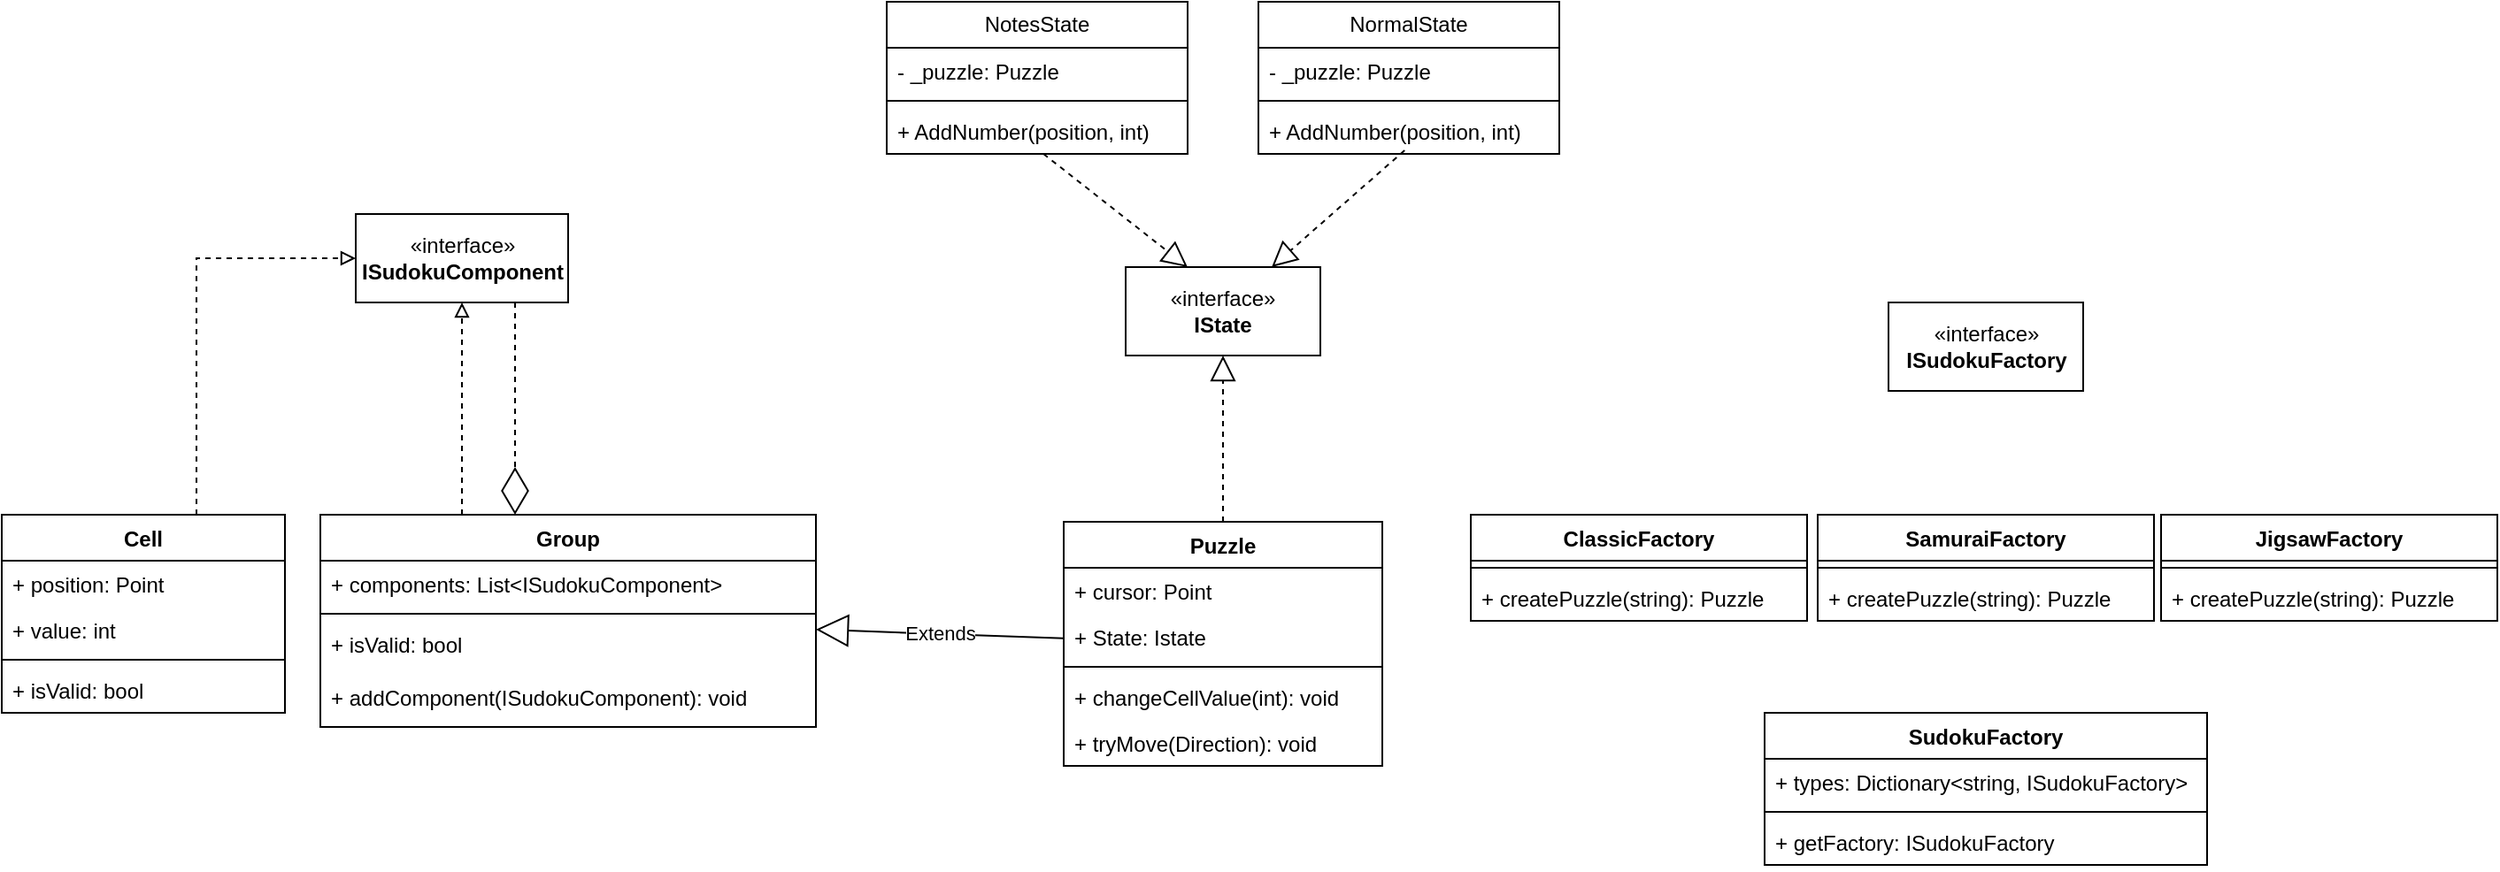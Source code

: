 <mxfile version="21.3.5" type="github">
  <diagram id="LWPgg448hWrqWxRHfcQB" name="Page-1">
    <mxGraphModel dx="2074" dy="1116" grid="1" gridSize="10" guides="1" tooltips="1" connect="1" arrows="1" fold="1" page="1" pageScale="1" pageWidth="827" pageHeight="1169" math="0" shadow="0">
      <root>
        <mxCell id="0" />
        <mxCell id="1" parent="0" />
        <mxCell id="wv0B674s6KbmI-BLAxvP-2" value="«interface»&lt;br&gt;&lt;div&gt;&lt;b&gt;ISudokuComponent&lt;/b&gt;&lt;/div&gt;" style="html=1;" parent="1" vertex="1">
          <mxGeometry x="320" y="180" width="120" height="50" as="geometry" />
        </mxCell>
        <mxCell id="wv0B674s6KbmI-BLAxvP-12" style="edgeStyle=orthogonalEdgeStyle;rounded=0;orthogonalLoop=1;jettySize=auto;html=1;endArrow=block;endFill=0;dashed=1;" parent="1" source="wv0B674s6KbmI-BLAxvP-3" target="wv0B674s6KbmI-BLAxvP-2" edge="1">
          <mxGeometry relative="1" as="geometry">
            <Array as="points">
              <mxPoint x="230" y="205" />
            </Array>
          </mxGeometry>
        </mxCell>
        <mxCell id="wv0B674s6KbmI-BLAxvP-3" value="Cell" style="swimlane;fontStyle=1;align=center;verticalAlign=top;childLayout=stackLayout;horizontal=1;startSize=26;horizontalStack=0;resizeParent=1;resizeParentMax=0;resizeLast=0;collapsible=1;marginBottom=0;" parent="1" vertex="1">
          <mxGeometry x="120" y="350" width="160" height="112" as="geometry" />
        </mxCell>
        <mxCell id="wv0B674s6KbmI-BLAxvP-34" value="+ position: Point" style="text;strokeColor=none;fillColor=none;align=left;verticalAlign=top;spacingLeft=4;spacingRight=4;overflow=hidden;rotatable=0;points=[[0,0.5],[1,0.5]];portConstraint=eastwest;" parent="wv0B674s6KbmI-BLAxvP-3" vertex="1">
          <mxGeometry y="26" width="160" height="26" as="geometry" />
        </mxCell>
        <mxCell id="wv0B674s6KbmI-BLAxvP-4" value="+ value: int" style="text;strokeColor=none;fillColor=none;align=left;verticalAlign=top;spacingLeft=4;spacingRight=4;overflow=hidden;rotatable=0;points=[[0,0.5],[1,0.5]];portConstraint=eastwest;" parent="wv0B674s6KbmI-BLAxvP-3" vertex="1">
          <mxGeometry y="52" width="160" height="26" as="geometry" />
        </mxCell>
        <mxCell id="wv0B674s6KbmI-BLAxvP-5" value="" style="line;strokeWidth=1;fillColor=none;align=left;verticalAlign=middle;spacingTop=-1;spacingLeft=3;spacingRight=3;rotatable=0;labelPosition=right;points=[];portConstraint=eastwest;strokeColor=inherit;" parent="wv0B674s6KbmI-BLAxvP-3" vertex="1">
          <mxGeometry y="78" width="160" height="8" as="geometry" />
        </mxCell>
        <mxCell id="wv0B674s6KbmI-BLAxvP-6" value="+ isValid: bool" style="text;strokeColor=none;fillColor=none;align=left;verticalAlign=top;spacingLeft=4;spacingRight=4;overflow=hidden;rotatable=0;points=[[0,0.5],[1,0.5]];portConstraint=eastwest;" parent="wv0B674s6KbmI-BLAxvP-3" vertex="1">
          <mxGeometry y="86" width="160" height="26" as="geometry" />
        </mxCell>
        <mxCell id="wv0B674s6KbmI-BLAxvP-18" style="edgeStyle=orthogonalEdgeStyle;rounded=0;orthogonalLoop=1;jettySize=auto;html=1;exitX=0.5;exitY=0;exitDx=0;exitDy=0;dashed=1;endArrow=block;endFill=0;" parent="1" source="wv0B674s6KbmI-BLAxvP-14" target="wv0B674s6KbmI-BLAxvP-2" edge="1">
          <mxGeometry relative="1" as="geometry">
            <Array as="points">
              <mxPoint x="380" y="350" />
            </Array>
          </mxGeometry>
        </mxCell>
        <mxCell id="wv0B674s6KbmI-BLAxvP-14" value="Group" style="swimlane;fontStyle=1;align=center;verticalAlign=top;childLayout=stackLayout;horizontal=1;startSize=26;horizontalStack=0;resizeParent=1;resizeParentMax=0;resizeLast=0;collapsible=1;marginBottom=0;" parent="1" vertex="1">
          <mxGeometry x="300" y="350" width="280" height="120" as="geometry" />
        </mxCell>
        <mxCell id="wv0B674s6KbmI-BLAxvP-15" value="+ components: List&lt;ISudokuComponent&gt;" style="text;strokeColor=none;fillColor=none;align=left;verticalAlign=top;spacingLeft=4;spacingRight=4;overflow=hidden;rotatable=0;points=[[0,0.5],[1,0.5]];portConstraint=eastwest;" parent="wv0B674s6KbmI-BLAxvP-14" vertex="1">
          <mxGeometry y="26" width="280" height="26" as="geometry" />
        </mxCell>
        <mxCell id="wv0B674s6KbmI-BLAxvP-16" value="" style="line;strokeWidth=1;fillColor=none;align=left;verticalAlign=middle;spacingTop=-1;spacingLeft=3;spacingRight=3;rotatable=0;labelPosition=right;points=[];portConstraint=eastwest;strokeColor=inherit;" parent="wv0B674s6KbmI-BLAxvP-14" vertex="1">
          <mxGeometry y="52" width="280" height="8" as="geometry" />
        </mxCell>
        <mxCell id="wv0B674s6KbmI-BLAxvP-17" value="+ isValid: bool" style="text;strokeColor=none;fillColor=none;align=left;verticalAlign=top;spacingLeft=4;spacingRight=4;overflow=hidden;rotatable=0;points=[[0,0.5],[1,0.5]];portConstraint=eastwest;" parent="wv0B674s6KbmI-BLAxvP-14" vertex="1">
          <mxGeometry y="60" width="280" height="30" as="geometry" />
        </mxCell>
        <mxCell id="wv0B674s6KbmI-BLAxvP-25" value="+ addComponent(ISudokuComponent): void" style="text;strokeColor=none;fillColor=none;align=left;verticalAlign=top;spacingLeft=4;spacingRight=4;overflow=hidden;rotatable=0;points=[[0,0.5],[1,0.5]];portConstraint=eastwest;" parent="wv0B674s6KbmI-BLAxvP-14" vertex="1">
          <mxGeometry y="90" width="280" height="30" as="geometry" />
        </mxCell>
        <mxCell id="wv0B674s6KbmI-BLAxvP-19" value="" style="endArrow=diamondThin;endFill=0;endSize=24;html=1;rounded=0;dashed=1;exitX=0.75;exitY=1;exitDx=0;exitDy=0;" parent="1" source="wv0B674s6KbmI-BLAxvP-2" edge="1">
          <mxGeometry width="160" relative="1" as="geometry">
            <mxPoint x="330" y="400" as="sourcePoint" />
            <mxPoint x="410" y="350" as="targetPoint" />
          </mxGeometry>
        </mxCell>
        <mxCell id="wv0B674s6KbmI-BLAxvP-26" value="Puzzle" style="swimlane;fontStyle=1;align=center;verticalAlign=top;childLayout=stackLayout;horizontal=1;startSize=26;horizontalStack=0;resizeParent=1;resizeParentMax=0;resizeLast=0;collapsible=1;marginBottom=0;" parent="1" vertex="1">
          <mxGeometry x="720" y="354" width="180" height="138" as="geometry" />
        </mxCell>
        <mxCell id="wv0B674s6KbmI-BLAxvP-27" value="+ cursor: Point" style="text;strokeColor=none;fillColor=none;align=left;verticalAlign=top;spacingLeft=4;spacingRight=4;overflow=hidden;rotatable=0;points=[[0,0.5],[1,0.5]];portConstraint=eastwest;" parent="wv0B674s6KbmI-BLAxvP-26" vertex="1">
          <mxGeometry y="26" width="180" height="26" as="geometry" />
        </mxCell>
        <mxCell id="itnUqNmYD6HMZ3Aa02fd-5" value="+ State: Istate" style="text;strokeColor=none;fillColor=none;align=left;verticalAlign=top;spacingLeft=4;spacingRight=4;overflow=hidden;rotatable=0;points=[[0,0.5],[1,0.5]];portConstraint=eastwest;" vertex="1" parent="wv0B674s6KbmI-BLAxvP-26">
          <mxGeometry y="52" width="180" height="26" as="geometry" />
        </mxCell>
        <mxCell id="wv0B674s6KbmI-BLAxvP-28" value="" style="line;strokeWidth=1;fillColor=none;align=left;verticalAlign=middle;spacingTop=-1;spacingLeft=3;spacingRight=3;rotatable=0;labelPosition=right;points=[];portConstraint=eastwest;strokeColor=inherit;" parent="wv0B674s6KbmI-BLAxvP-26" vertex="1">
          <mxGeometry y="78" width="180" height="8" as="geometry" />
        </mxCell>
        <mxCell id="wv0B674s6KbmI-BLAxvP-29" value="+ changeCellValue(int): void" style="text;strokeColor=none;fillColor=none;align=left;verticalAlign=top;spacingLeft=4;spacingRight=4;overflow=hidden;rotatable=0;points=[[0,0.5],[1,0.5]];portConstraint=eastwest;" parent="wv0B674s6KbmI-BLAxvP-26" vertex="1">
          <mxGeometry y="86" width="180" height="26" as="geometry" />
        </mxCell>
        <mxCell id="wv0B674s6KbmI-BLAxvP-32" value="+ tryMove(Direction): void" style="text;strokeColor=none;fillColor=none;align=left;verticalAlign=top;spacingLeft=4;spacingRight=4;overflow=hidden;rotatable=0;points=[[0,0.5],[1,0.5]];portConstraint=eastwest;" parent="wv0B674s6KbmI-BLAxvP-26" vertex="1">
          <mxGeometry y="112" width="180" height="26" as="geometry" />
        </mxCell>
        <mxCell id="wv0B674s6KbmI-BLAxvP-30" value="Extends" style="endArrow=block;endSize=16;endFill=0;html=1;rounded=0;" parent="1" source="wv0B674s6KbmI-BLAxvP-26" target="wv0B674s6KbmI-BLAxvP-14" edge="1">
          <mxGeometry width="160" relative="1" as="geometry">
            <mxPoint x="330" y="400" as="sourcePoint" />
            <mxPoint x="490" y="400" as="targetPoint" />
          </mxGeometry>
        </mxCell>
        <mxCell id="wv0B674s6KbmI-BLAxvP-35" value="&lt;div&gt;«interface»&lt;/div&gt;&lt;div&gt;&lt;b&gt;ISudokuFactory&lt;/b&gt;&lt;/div&gt;" style="html=1;" parent="1" vertex="1">
          <mxGeometry x="1186" y="230" width="110" height="50" as="geometry" />
        </mxCell>
        <mxCell id="wv0B674s6KbmI-BLAxvP-36" value="ClassicFactory" style="swimlane;fontStyle=1;align=center;verticalAlign=top;childLayout=stackLayout;horizontal=1;startSize=26;horizontalStack=0;resizeParent=1;resizeParentMax=0;resizeLast=0;collapsible=1;marginBottom=0;" parent="1" vertex="1">
          <mxGeometry x="950" y="350" width="190" height="60" as="geometry" />
        </mxCell>
        <mxCell id="wv0B674s6KbmI-BLAxvP-38" value="" style="line;strokeWidth=1;fillColor=none;align=left;verticalAlign=middle;spacingTop=-1;spacingLeft=3;spacingRight=3;rotatable=0;labelPosition=right;points=[];portConstraint=eastwest;strokeColor=inherit;" parent="wv0B674s6KbmI-BLAxvP-36" vertex="1">
          <mxGeometry y="26" width="190" height="8" as="geometry" />
        </mxCell>
        <mxCell id="wv0B674s6KbmI-BLAxvP-39" value="+ createPuzzle(string): Puzzle" style="text;strokeColor=none;fillColor=none;align=left;verticalAlign=top;spacingLeft=4;spacingRight=4;overflow=hidden;rotatable=0;points=[[0,0.5],[1,0.5]];portConstraint=eastwest;" parent="wv0B674s6KbmI-BLAxvP-36" vertex="1">
          <mxGeometry y="34" width="190" height="26" as="geometry" />
        </mxCell>
        <mxCell id="wv0B674s6KbmI-BLAxvP-40" value="SamuraiFactory" style="swimlane;fontStyle=1;align=center;verticalAlign=top;childLayout=stackLayout;horizontal=1;startSize=26;horizontalStack=0;resizeParent=1;resizeParentMax=0;resizeLast=0;collapsible=1;marginBottom=0;" parent="1" vertex="1">
          <mxGeometry x="1146" y="350" width="190" height="60" as="geometry" />
        </mxCell>
        <mxCell id="wv0B674s6KbmI-BLAxvP-41" value="" style="line;strokeWidth=1;fillColor=none;align=left;verticalAlign=middle;spacingTop=-1;spacingLeft=3;spacingRight=3;rotatable=0;labelPosition=right;points=[];portConstraint=eastwest;strokeColor=inherit;" parent="wv0B674s6KbmI-BLAxvP-40" vertex="1">
          <mxGeometry y="26" width="190" height="8" as="geometry" />
        </mxCell>
        <mxCell id="wv0B674s6KbmI-BLAxvP-42" value="+ createPuzzle(string): Puzzle" style="text;strokeColor=none;fillColor=none;align=left;verticalAlign=top;spacingLeft=4;spacingRight=4;overflow=hidden;rotatable=0;points=[[0,0.5],[1,0.5]];portConstraint=eastwest;" parent="wv0B674s6KbmI-BLAxvP-40" vertex="1">
          <mxGeometry y="34" width="190" height="26" as="geometry" />
        </mxCell>
        <mxCell id="wv0B674s6KbmI-BLAxvP-43" value="JigsawFactory" style="swimlane;fontStyle=1;align=center;verticalAlign=top;childLayout=stackLayout;horizontal=1;startSize=26;horizontalStack=0;resizeParent=1;resizeParentMax=0;resizeLast=0;collapsible=1;marginBottom=0;" parent="1" vertex="1">
          <mxGeometry x="1340" y="350" width="190" height="60" as="geometry" />
        </mxCell>
        <mxCell id="wv0B674s6KbmI-BLAxvP-44" value="" style="line;strokeWidth=1;fillColor=none;align=left;verticalAlign=middle;spacingTop=-1;spacingLeft=3;spacingRight=3;rotatable=0;labelPosition=right;points=[];portConstraint=eastwest;strokeColor=inherit;" parent="wv0B674s6KbmI-BLAxvP-43" vertex="1">
          <mxGeometry y="26" width="190" height="8" as="geometry" />
        </mxCell>
        <mxCell id="wv0B674s6KbmI-BLAxvP-45" value="+ createPuzzle(string): Puzzle" style="text;strokeColor=none;fillColor=none;align=left;verticalAlign=top;spacingLeft=4;spacingRight=4;overflow=hidden;rotatable=0;points=[[0,0.5],[1,0.5]];portConstraint=eastwest;" parent="wv0B674s6KbmI-BLAxvP-43" vertex="1">
          <mxGeometry y="34" width="190" height="26" as="geometry" />
        </mxCell>
        <mxCell id="wv0B674s6KbmI-BLAxvP-46" value="SudokuFactory" style="swimlane;fontStyle=1;align=center;verticalAlign=top;childLayout=stackLayout;horizontal=1;startSize=26;horizontalStack=0;resizeParent=1;resizeParentMax=0;resizeLast=0;collapsible=1;marginBottom=0;" parent="1" vertex="1">
          <mxGeometry x="1116" y="462" width="250" height="86" as="geometry" />
        </mxCell>
        <mxCell id="wv0B674s6KbmI-BLAxvP-47" value="+ types: Dictionary&lt;string, ISudokuFactory&gt;" style="text;strokeColor=none;fillColor=none;align=left;verticalAlign=top;spacingLeft=4;spacingRight=4;overflow=hidden;rotatable=0;points=[[0,0.5],[1,0.5]];portConstraint=eastwest;" parent="wv0B674s6KbmI-BLAxvP-46" vertex="1">
          <mxGeometry y="26" width="250" height="26" as="geometry" />
        </mxCell>
        <mxCell id="wv0B674s6KbmI-BLAxvP-48" value="" style="line;strokeWidth=1;fillColor=none;align=left;verticalAlign=middle;spacingTop=-1;spacingLeft=3;spacingRight=3;rotatable=0;labelPosition=right;points=[];portConstraint=eastwest;strokeColor=inherit;" parent="wv0B674s6KbmI-BLAxvP-46" vertex="1">
          <mxGeometry y="52" width="250" height="8" as="geometry" />
        </mxCell>
        <mxCell id="wv0B674s6KbmI-BLAxvP-49" value="+ getFactory: ISudokuFactory" style="text;strokeColor=none;fillColor=none;align=left;verticalAlign=top;spacingLeft=4;spacingRight=4;overflow=hidden;rotatable=0;points=[[0,0.5],[1,0.5]];portConstraint=eastwest;" parent="wv0B674s6KbmI-BLAxvP-46" vertex="1">
          <mxGeometry y="60" width="250" height="26" as="geometry" />
        </mxCell>
        <mxCell id="itnUqNmYD6HMZ3Aa02fd-1" value="NormalState" style="swimlane;fontStyle=0;childLayout=stackLayout;horizontal=1;startSize=26;fillColor=none;horizontalStack=0;resizeParent=1;resizeParentMax=0;resizeLast=0;collapsible=1;marginBottom=0;whiteSpace=wrap;html=1;" vertex="1" parent="1">
          <mxGeometry x="830" y="60" width="170" height="86" as="geometry" />
        </mxCell>
        <mxCell id="itnUqNmYD6HMZ3Aa02fd-2" value="- _puzzle: Puzzle" style="text;strokeColor=none;fillColor=none;align=left;verticalAlign=top;spacingLeft=4;spacingRight=4;overflow=hidden;rotatable=0;points=[[0,0.5],[1,0.5]];portConstraint=eastwest;whiteSpace=wrap;html=1;" vertex="1" parent="itnUqNmYD6HMZ3Aa02fd-1">
          <mxGeometry y="26" width="170" height="26" as="geometry" />
        </mxCell>
        <mxCell id="itnUqNmYD6HMZ3Aa02fd-15" value="" style="line;strokeWidth=1;fillColor=none;align=left;verticalAlign=middle;spacingTop=-1;spacingLeft=3;spacingRight=3;rotatable=0;labelPosition=right;points=[];portConstraint=eastwest;strokeColor=inherit;" vertex="1" parent="itnUqNmYD6HMZ3Aa02fd-1">
          <mxGeometry y="52" width="170" height="8" as="geometry" />
        </mxCell>
        <mxCell id="itnUqNmYD6HMZ3Aa02fd-14" value="+ AddNumber(position, int)" style="text;strokeColor=none;fillColor=none;align=left;verticalAlign=top;spacingLeft=4;spacingRight=4;overflow=hidden;rotatable=0;points=[[0,0.5],[1,0.5]];portConstraint=eastwest;whiteSpace=wrap;html=1;" vertex="1" parent="itnUqNmYD6HMZ3Aa02fd-1">
          <mxGeometry y="60" width="170" height="26" as="geometry" />
        </mxCell>
        <mxCell id="itnUqNmYD6HMZ3Aa02fd-6" value="NotesState" style="swimlane;fontStyle=0;childLayout=stackLayout;horizontal=1;startSize=26;fillColor=none;horizontalStack=0;resizeParent=1;resizeParentMax=0;resizeLast=0;collapsible=1;marginBottom=0;whiteSpace=wrap;html=1;" vertex="1" parent="1">
          <mxGeometry x="620" y="60" width="170" height="86" as="geometry" />
        </mxCell>
        <mxCell id="itnUqNmYD6HMZ3Aa02fd-7" value="- _puzzle: Puzzle" style="text;strokeColor=none;fillColor=none;align=left;verticalAlign=top;spacingLeft=4;spacingRight=4;overflow=hidden;rotatable=0;points=[[0,0.5],[1,0.5]];portConstraint=eastwest;whiteSpace=wrap;html=1;" vertex="1" parent="itnUqNmYD6HMZ3Aa02fd-6">
          <mxGeometry y="26" width="170" height="26" as="geometry" />
        </mxCell>
        <mxCell id="itnUqNmYD6HMZ3Aa02fd-13" value="" style="line;strokeWidth=1;fillColor=none;align=left;verticalAlign=middle;spacingTop=-1;spacingLeft=3;spacingRight=3;rotatable=0;labelPosition=right;points=[];portConstraint=eastwest;strokeColor=inherit;" vertex="1" parent="itnUqNmYD6HMZ3Aa02fd-6">
          <mxGeometry y="52" width="170" height="8" as="geometry" />
        </mxCell>
        <mxCell id="itnUqNmYD6HMZ3Aa02fd-12" value="+ AddNumber(position, int)" style="text;strokeColor=none;fillColor=none;align=left;verticalAlign=top;spacingLeft=4;spacingRight=4;overflow=hidden;rotatable=0;points=[[0,0.5],[1,0.5]];portConstraint=eastwest;whiteSpace=wrap;html=1;" vertex="1" parent="itnUqNmYD6HMZ3Aa02fd-6">
          <mxGeometry y="60" width="170" height="26" as="geometry" />
        </mxCell>
        <mxCell id="itnUqNmYD6HMZ3Aa02fd-16" value="«interface»&lt;br&gt;&lt;b&gt;IState&lt;br&gt;&lt;/b&gt;" style="html=1;whiteSpace=wrap;" vertex="1" parent="1">
          <mxGeometry x="755" y="210" width="110" height="50" as="geometry" />
        </mxCell>
        <mxCell id="itnUqNmYD6HMZ3Aa02fd-17" value="" style="endArrow=block;dashed=1;endFill=0;endSize=12;html=1;rounded=0;exitX=0.5;exitY=0;exitDx=0;exitDy=0;entryX=0.5;entryY=1;entryDx=0;entryDy=0;" edge="1" parent="1" source="wv0B674s6KbmI-BLAxvP-26" target="itnUqNmYD6HMZ3Aa02fd-16">
          <mxGeometry width="160" relative="1" as="geometry">
            <mxPoint x="970" y="570" as="sourcePoint" />
            <mxPoint x="1130" y="570" as="targetPoint" />
          </mxGeometry>
        </mxCell>
        <mxCell id="itnUqNmYD6HMZ3Aa02fd-18" value="" style="endArrow=block;dashed=1;endFill=0;endSize=12;html=1;rounded=0;exitX=0.521;exitY=1;exitDx=0;exitDy=0;exitPerimeter=0;entryX=0.318;entryY=0;entryDx=0;entryDy=0;entryPerimeter=0;" edge="1" parent="1" source="itnUqNmYD6HMZ3Aa02fd-12" target="itnUqNmYD6HMZ3Aa02fd-16">
          <mxGeometry width="160" relative="1" as="geometry">
            <mxPoint x="970" y="570" as="sourcePoint" />
            <mxPoint x="1130" y="570" as="targetPoint" />
          </mxGeometry>
        </mxCell>
        <mxCell id="itnUqNmYD6HMZ3Aa02fd-19" value="" style="endArrow=block;dashed=1;endFill=0;endSize=12;html=1;rounded=0;exitX=0.486;exitY=0.923;exitDx=0;exitDy=0;exitPerimeter=0;entryX=0.75;entryY=0;entryDx=0;entryDy=0;" edge="1" parent="1" source="itnUqNmYD6HMZ3Aa02fd-14" target="itnUqNmYD6HMZ3Aa02fd-16">
          <mxGeometry width="160" relative="1" as="geometry">
            <mxPoint x="970" y="570" as="sourcePoint" />
            <mxPoint x="1130" y="570" as="targetPoint" />
          </mxGeometry>
        </mxCell>
      </root>
    </mxGraphModel>
  </diagram>
</mxfile>
